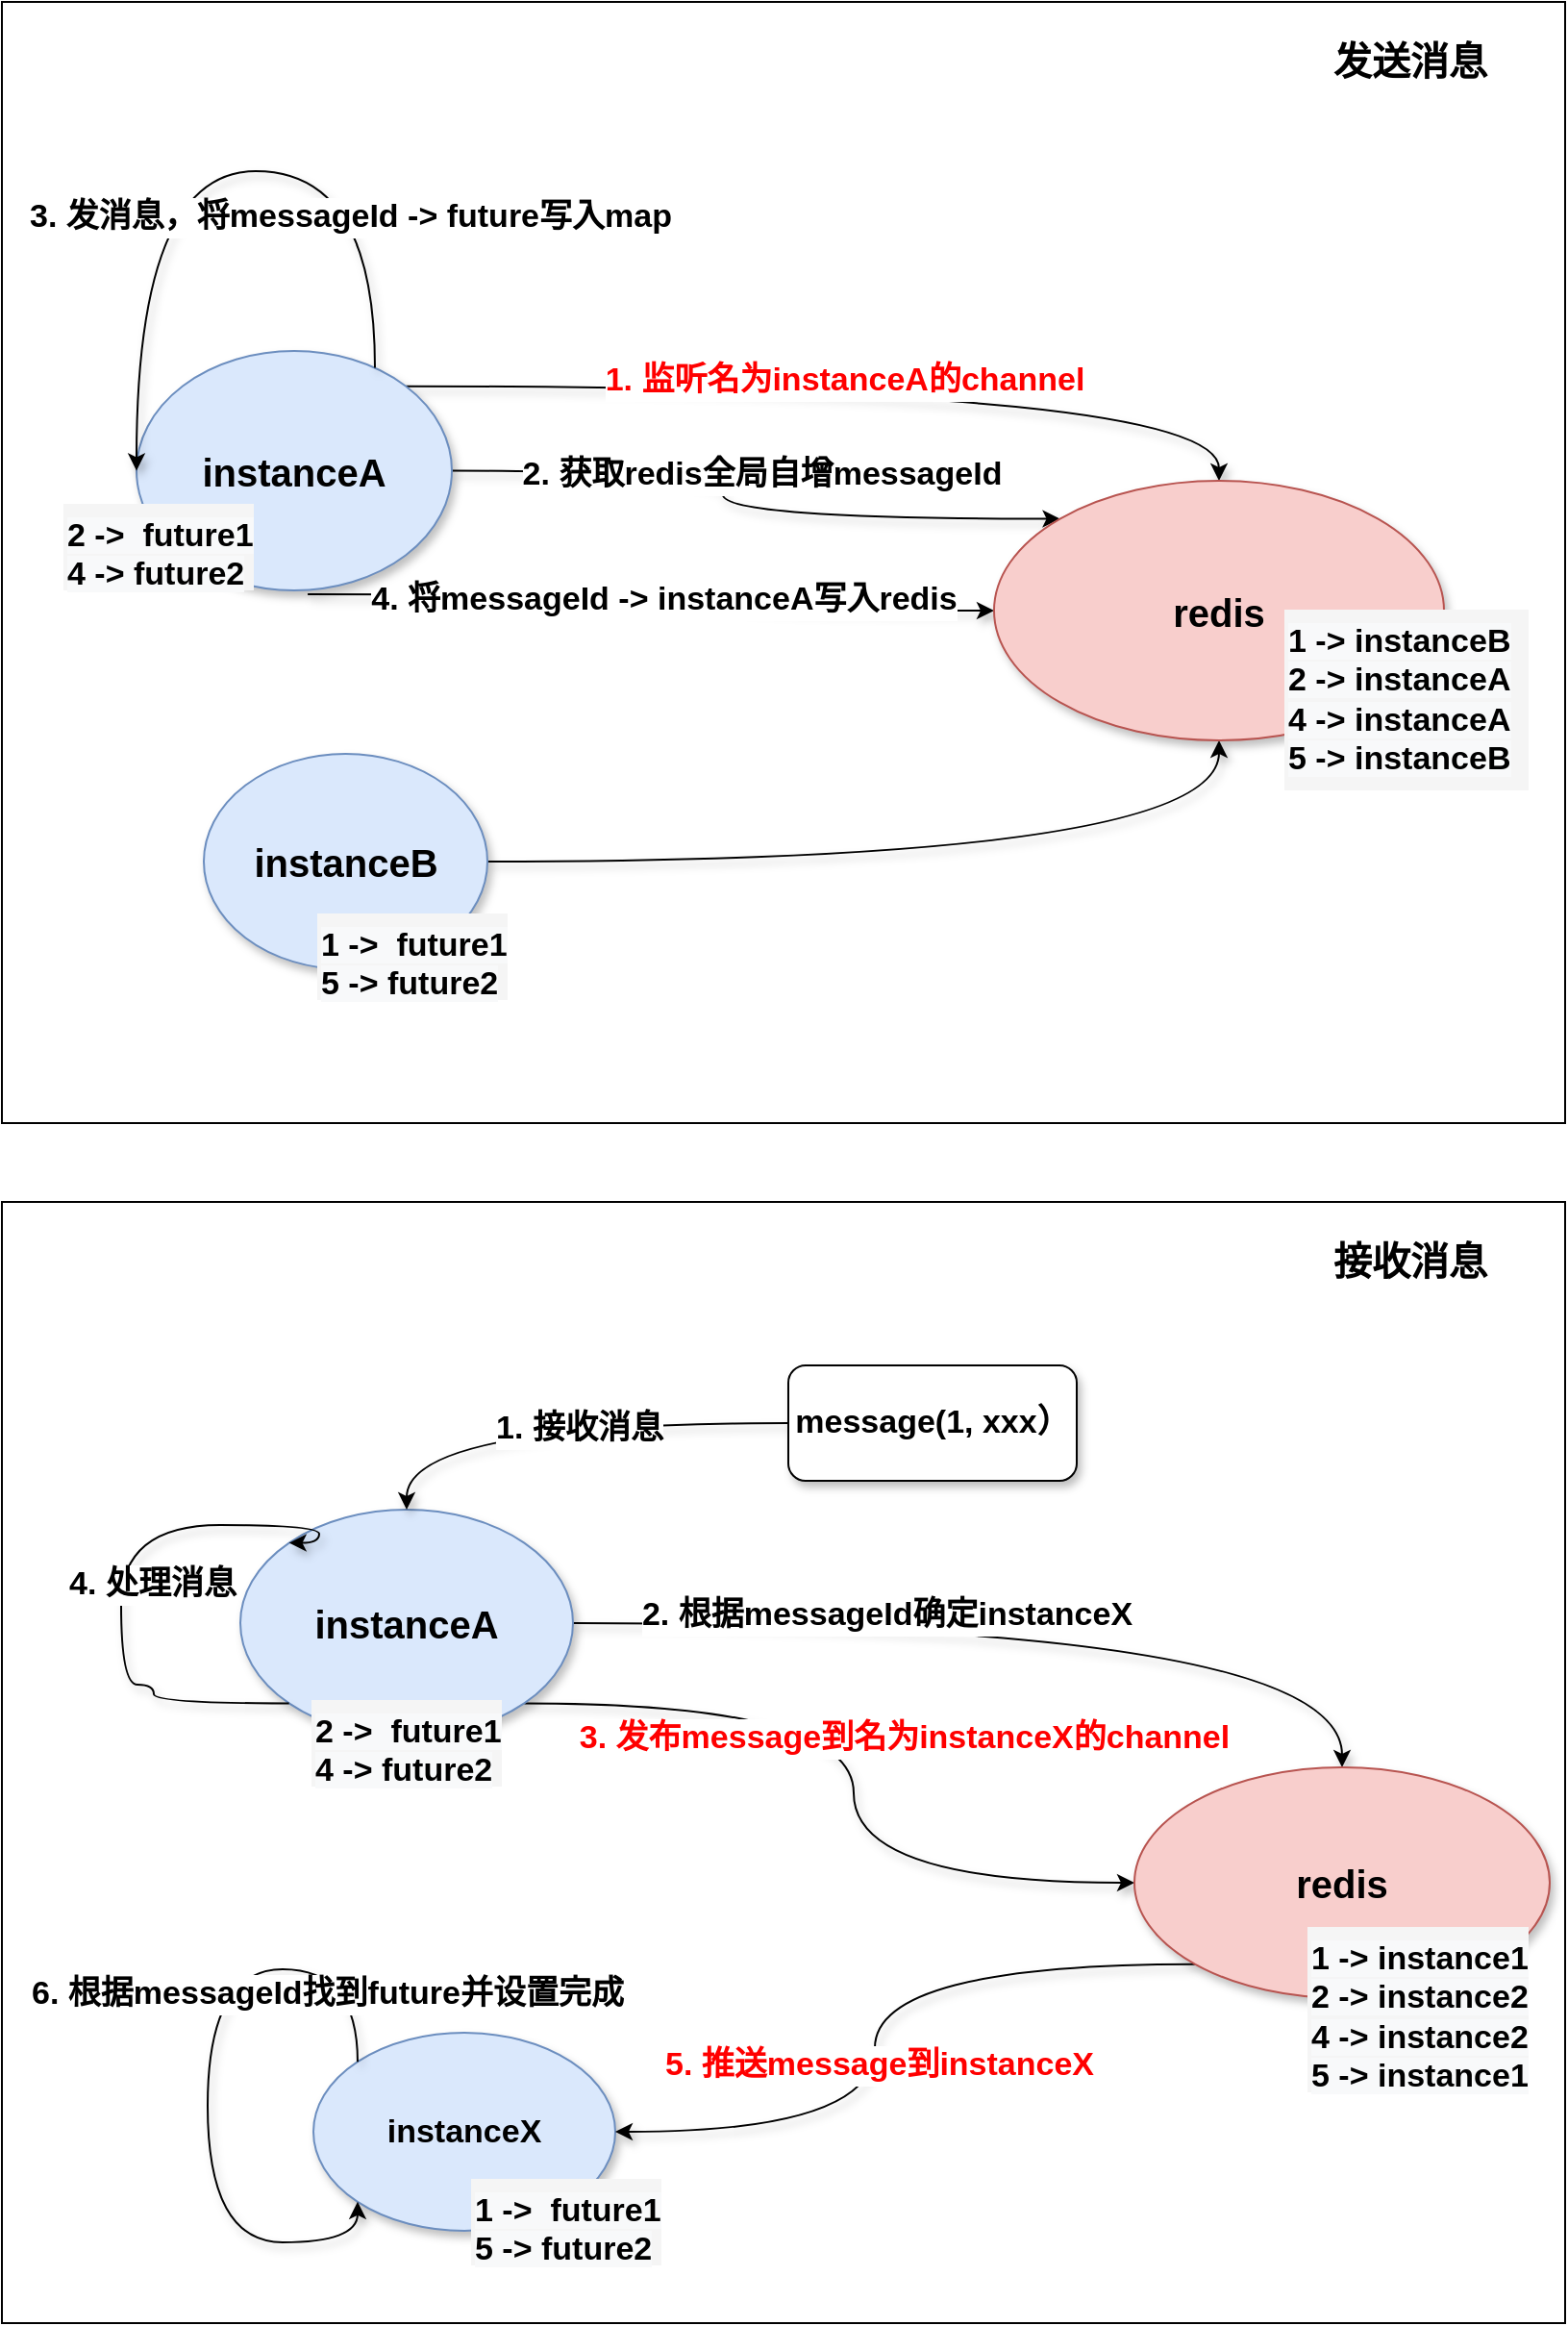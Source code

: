 <mxfile version="14.9.0" type="github">
  <diagram id="ufvtTBX9XcGbtVeZ4vEE" name="Page-1">
    <mxGraphModel dx="1382" dy="1941" grid="0" gridSize="10" guides="1" tooltips="1" connect="1" arrows="1" fold="1" page="1" pageScale="1" pageWidth="827" pageHeight="1169" math="0" shadow="0">
      <root>
        <mxCell id="0" />
        <mxCell id="1" parent="0" />
        <mxCell id="Ue7l324565NYZeZrQIcZ-65" value="" style="rounded=0;whiteSpace=wrap;html=1;fontSize=17;fontStyle=1;" vertex="1" parent="1">
          <mxGeometry x="10" y="560" width="813" height="583" as="geometry" />
        </mxCell>
        <mxCell id="Ue7l324565NYZeZrQIcZ-66" value="接收消息" style="text;html=1;strokeColor=none;fillColor=none;align=center;verticalAlign=middle;whiteSpace=wrap;rounded=0;fontSize=20;fontStyle=1;shadow=0;" vertex="1" parent="1">
          <mxGeometry x="697" y="580" width="91" height="20" as="geometry" />
        </mxCell>
        <mxCell id="Ue7l324565NYZeZrQIcZ-62" value="" style="rounded=0;whiteSpace=wrap;html=1;fontSize=17;fontStyle=1;" vertex="1" parent="1">
          <mxGeometry x="10" y="-64" width="813" height="583" as="geometry" />
        </mxCell>
        <mxCell id="Ue7l324565NYZeZrQIcZ-7" style="rounded=0;orthogonalLoop=1;jettySize=auto;html=1;entryX=0.5;entryY=0;entryDx=0;entryDy=0;fontSize=17;exitX=1;exitY=0;exitDx=0;exitDy=0;edgeStyle=orthogonalEdgeStyle;curved=1;fontStyle=1;shadow=1;" edge="1" parent="1" source="Ue7l324565NYZeZrQIcZ-1" target="Ue7l324565NYZeZrQIcZ-3">
          <mxGeometry relative="1" as="geometry" />
        </mxCell>
        <mxCell id="Ue7l324565NYZeZrQIcZ-54" value="1.&amp;nbsp;监听名为instanceA的channel" style="edgeLabel;html=1;align=center;verticalAlign=middle;resizable=0;points=[];fontSize=17;fontStyle=1;fontColor=#FF0000;" vertex="1" connectable="0" parent="Ue7l324565NYZeZrQIcZ-7">
          <mxGeometry x="-0.237" y="-2" relative="1" as="geometry">
            <mxPoint x="48" y="-5" as="offset" />
          </mxGeometry>
        </mxCell>
        <mxCell id="Ue7l324565NYZeZrQIcZ-55" style="rounded=0;orthogonalLoop=1;jettySize=auto;html=1;entryX=0;entryY=0;entryDx=0;entryDy=0;fontSize=17;exitX=1;exitY=0.5;exitDx=0;exitDy=0;edgeStyle=orthogonalEdgeStyle;curved=1;fontStyle=1;shadow=1;" edge="1" parent="1" source="Ue7l324565NYZeZrQIcZ-1" target="Ue7l324565NYZeZrQIcZ-3">
          <mxGeometry relative="1" as="geometry" />
        </mxCell>
        <mxCell id="Ue7l324565NYZeZrQIcZ-56" value="2.&amp;nbsp;获取redis全局自增messageId" style="edgeLabel;html=1;align=center;verticalAlign=middle;resizable=0;points=[];fontSize=17;fontStyle=1" vertex="1" connectable="0" parent="Ue7l324565NYZeZrQIcZ-55">
          <mxGeometry x="-0.377" relative="1" as="geometry">
            <mxPoint x="54" y="2" as="offset" />
          </mxGeometry>
        </mxCell>
        <mxCell id="Ue7l324565NYZeZrQIcZ-59" style="edgeStyle=orthogonalEdgeStyle;curved=1;rounded=0;orthogonalLoop=1;jettySize=auto;html=1;entryX=0;entryY=0.5;entryDx=0;entryDy=0;fontSize=17;fontStyle=1;exitX=0.543;exitY=1.016;exitDx=0;exitDy=0;exitPerimeter=0;shadow=1;" edge="1" parent="1" source="Ue7l324565NYZeZrQIcZ-1" target="Ue7l324565NYZeZrQIcZ-3">
          <mxGeometry relative="1" as="geometry" />
        </mxCell>
        <mxCell id="Ue7l324565NYZeZrQIcZ-60" value="4.&amp;nbsp;将messageId -&amp;gt; instanceA写入redis" style="edgeLabel;html=1;align=center;verticalAlign=middle;resizable=0;points=[];fontSize=17;fontStyle=1" vertex="1" connectable="0" parent="Ue7l324565NYZeZrQIcZ-59">
          <mxGeometry x="-0.855" y="1" relative="1" as="geometry">
            <mxPoint x="158" y="4" as="offset" />
          </mxGeometry>
        </mxCell>
        <mxCell id="Ue7l324565NYZeZrQIcZ-1" value="instanceA" style="ellipse;whiteSpace=wrap;html=1;fontSize=20;fontStyle=1;fillColor=#dae8fc;strokeColor=#6c8ebf;shadow=1;" vertex="1" parent="1">
          <mxGeometry x="80" y="117.5" width="164" height="124.5" as="geometry" />
        </mxCell>
        <mxCell id="Ue7l324565NYZeZrQIcZ-8" style="edgeStyle=orthogonalEdgeStyle;rounded=0;orthogonalLoop=1;jettySize=auto;html=1;entryX=0.5;entryY=1;entryDx=0;entryDy=0;fontSize=17;curved=1;fontStyle=1;shadow=1;" edge="1" parent="1" source="Ue7l324565NYZeZrQIcZ-2" target="Ue7l324565NYZeZrQIcZ-3">
          <mxGeometry relative="1" as="geometry" />
        </mxCell>
        <mxCell id="Ue7l324565NYZeZrQIcZ-2" value="instanceB" style="ellipse;whiteSpace=wrap;html=1;fontSize=20;fontStyle=1;fillColor=#dae8fc;strokeColor=#6c8ebf;shadow=1;" vertex="1" parent="1">
          <mxGeometry x="115" y="327" width="147.5" height="112" as="geometry" />
        </mxCell>
        <mxCell id="Ue7l324565NYZeZrQIcZ-3" value="redis" style="ellipse;whiteSpace=wrap;html=1;fontSize=20;fontStyle=1;fillColor=#f8cecc;strokeColor=#b85450;shadow=1;" vertex="1" parent="1">
          <mxGeometry x="526" y="185" width="234" height="135" as="geometry" />
        </mxCell>
        <mxCell id="Ue7l324565NYZeZrQIcZ-9" style="edgeStyle=orthogonalEdgeStyle;rounded=0;orthogonalLoop=1;jettySize=auto;html=1;entryX=0.5;entryY=0;entryDx=0;entryDy=0;fontSize=17;fontStyle=1;curved=1;shadow=1;" edge="1" source="Ue7l324565NYZeZrQIcZ-10" target="Ue7l324565NYZeZrQIcZ-13" parent="1">
          <mxGeometry relative="1" as="geometry" />
        </mxCell>
        <mxCell id="Ue7l324565NYZeZrQIcZ-28" value="2.&amp;nbsp;根据messageId确定instanceX" style="edgeLabel;html=1;align=center;verticalAlign=middle;resizable=0;points=[];fontSize=17;fontStyle=1" vertex="1" connectable="0" parent="Ue7l324565NYZeZrQIcZ-9">
          <mxGeometry x="-0.315" y="-4" relative="1" as="geometry">
            <mxPoint y="-8" as="offset" />
          </mxGeometry>
        </mxCell>
        <mxCell id="Ue7l324565NYZeZrQIcZ-32" style="edgeStyle=orthogonalEdgeStyle;rounded=0;orthogonalLoop=1;jettySize=auto;html=1;exitX=1;exitY=1;exitDx=0;exitDy=0;entryX=0;entryY=0.5;entryDx=0;entryDy=0;fontSize=17;fontStyle=1;curved=1;shadow=1;" edge="1" parent="1" source="Ue7l324565NYZeZrQIcZ-10" target="Ue7l324565NYZeZrQIcZ-13">
          <mxGeometry relative="1" as="geometry" />
        </mxCell>
        <mxCell id="Ue7l324565NYZeZrQIcZ-33" value="3.&amp;nbsp;发布message到名为instanceX的channel" style="edgeLabel;html=1;align=center;verticalAlign=middle;resizable=0;points=[];fontSize=17;fontStyle=1;fontColor=#FF0000;" vertex="1" connectable="0" parent="Ue7l324565NYZeZrQIcZ-32">
          <mxGeometry x="-0.372" y="1" relative="1" as="geometry">
            <mxPoint x="68" y="19" as="offset" />
          </mxGeometry>
        </mxCell>
        <mxCell id="Ue7l324565NYZeZrQIcZ-10" value="instanceA" style="ellipse;whiteSpace=wrap;html=1;fontSize=20;fontStyle=1;fillColor=#dae8fc;strokeColor=#6c8ebf;shadow=1;" vertex="1" parent="1">
          <mxGeometry x="134" y="720" width="173" height="118" as="geometry" />
        </mxCell>
        <mxCell id="Ue7l324565NYZeZrQIcZ-12" value="instanceX" style="ellipse;whiteSpace=wrap;html=1;fontSize=17;fontStyle=1;fillColor=#dae8fc;strokeColor=#6c8ebf;shadow=1;" vertex="1" parent="1">
          <mxGeometry x="172" y="992" width="157" height="103" as="geometry" />
        </mxCell>
        <mxCell id="Ue7l324565NYZeZrQIcZ-35" style="edgeStyle=orthogonalEdgeStyle;rounded=0;orthogonalLoop=1;jettySize=auto;html=1;exitX=0;exitY=1;exitDx=0;exitDy=0;entryX=1;entryY=0.5;entryDx=0;entryDy=0;fontSize=17;fontStyle=1;curved=1;fontColor=#FF0000;shadow=1;" edge="1" parent="1" source="Ue7l324565NYZeZrQIcZ-13" target="Ue7l324565NYZeZrQIcZ-12">
          <mxGeometry relative="1" as="geometry" />
        </mxCell>
        <mxCell id="Ue7l324565NYZeZrQIcZ-36" value="5.&amp;nbsp;推送message到instanceX" style="edgeLabel;html=1;align=center;verticalAlign=middle;resizable=0;points=[];fontSize=17;fontStyle=1;fontColor=#FF0000;" vertex="1" connectable="0" parent="Ue7l324565NYZeZrQIcZ-35">
          <mxGeometry x="0.125" y="2" relative="1" as="geometry">
            <mxPoint as="offset" />
          </mxGeometry>
        </mxCell>
        <mxCell id="Ue7l324565NYZeZrQIcZ-13" value="redis" style="ellipse;whiteSpace=wrap;html=1;fontSize=20;fontStyle=1;fillColor=#f8cecc;strokeColor=#b85450;shadow=1;" vertex="1" parent="1">
          <mxGeometry x="599" y="854" width="216" height="120" as="geometry" />
        </mxCell>
        <mxCell id="Ue7l324565NYZeZrQIcZ-18" style="edgeStyle=orthogonalEdgeStyle;rounded=0;orthogonalLoop=1;jettySize=auto;html=1;fontSize=17;fontStyle=1;curved=1;shadow=1;" edge="1" parent="1" source="Ue7l324565NYZeZrQIcZ-17" target="Ue7l324565NYZeZrQIcZ-10">
          <mxGeometry relative="1" as="geometry" />
        </mxCell>
        <mxCell id="Ue7l324565NYZeZrQIcZ-22" value="1.&amp;nbsp;接收消息" style="edgeLabel;html=1;align=center;verticalAlign=middle;resizable=0;points=[];fontSize=17;fontStyle=1" vertex="1" connectable="0" parent="Ue7l324565NYZeZrQIcZ-18">
          <mxGeometry x="-0.081" y="-3" relative="1" as="geometry">
            <mxPoint x="3" y="6" as="offset" />
          </mxGeometry>
        </mxCell>
        <mxCell id="Ue7l324565NYZeZrQIcZ-17" value="message(1, xxx）" style="rounded=1;whiteSpace=wrap;html=1;fontSize=17;fontStyle=1;shadow=1;" vertex="1" parent="1">
          <mxGeometry x="419" y="645" width="150" height="60" as="geometry" />
        </mxCell>
        <mxCell id="Ue7l324565NYZeZrQIcZ-43" style="edgeStyle=orthogonalEdgeStyle;rounded=0;orthogonalLoop=1;jettySize=auto;html=1;exitX=0;exitY=1;exitDx=0;exitDy=0;entryX=0;entryY=0;entryDx=0;entryDy=0;fontSize=17;curved=1;fontStyle=1;shadow=1;" edge="1" parent="1" source="Ue7l324565NYZeZrQIcZ-10" target="Ue7l324565NYZeZrQIcZ-10">
          <mxGeometry relative="1" as="geometry">
            <Array as="points">
              <mxPoint x="89" y="821" />
              <mxPoint x="89" y="811" />
              <mxPoint x="72" y="811" />
              <mxPoint x="72" y="728" />
              <mxPoint x="175" y="728" />
              <mxPoint x="175" y="737" />
            </Array>
          </mxGeometry>
        </mxCell>
        <mxCell id="Ue7l324565NYZeZrQIcZ-44" value="4.&amp;nbsp;处理消息" style="edgeLabel;html=1;align=center;verticalAlign=middle;resizable=0;points=[];fontSize=17;fontStyle=1" vertex="1" connectable="0" parent="Ue7l324565NYZeZrQIcZ-43">
          <mxGeometry x="0.276" relative="1" as="geometry">
            <mxPoint x="-1" y="31" as="offset" />
          </mxGeometry>
        </mxCell>
        <mxCell id="Ue7l324565NYZeZrQIcZ-45" value="&lt;span style=&quot;color: rgb(0, 0, 0); font-family: helvetica; font-size: 17px; font-style: normal; letter-spacing: normal; text-align: center; text-indent: 0px; text-transform: none; word-spacing: 0px; background-color: rgb(248, 249, 250); display: inline; float: none;&quot;&gt;1 -&amp;gt; instance1&lt;/span&gt;&lt;br style=&quot;color: rgb(0, 0, 0); font-family: helvetica; font-size: 17px; font-style: normal; letter-spacing: normal; text-align: center; text-indent: 0px; text-transform: none; word-spacing: 0px; background-color: rgb(248, 249, 250);&quot;&gt;&lt;span style=&quot;color: rgb(0, 0, 0); font-family: helvetica; font-size: 17px; font-style: normal; letter-spacing: normal; text-align: center; text-indent: 0px; text-transform: none; word-spacing: 0px; background-color: rgb(248, 249, 250); display: inline; float: none;&quot;&gt;2 -&amp;gt; instance2&lt;/span&gt;&lt;br style=&quot;color: rgb(0, 0, 0); font-family: helvetica; font-size: 17px; font-style: normal; letter-spacing: normal; text-align: center; text-indent: 0px; text-transform: none; word-spacing: 0px; background-color: rgb(248, 249, 250);&quot;&gt;&lt;span style=&quot;color: rgb(0, 0, 0); font-family: helvetica; font-size: 17px; font-style: normal; letter-spacing: normal; text-align: center; text-indent: 0px; text-transform: none; word-spacing: 0px; background-color: rgb(248, 249, 250); display: inline; float: none;&quot;&gt;4 -&amp;gt; instance2&lt;/span&gt;&lt;br style=&quot;color: rgb(0, 0, 0); font-family: helvetica; font-size: 17px; font-style: normal; letter-spacing: normal; text-align: center; text-indent: 0px; text-transform: none; word-spacing: 0px; background-color: rgb(248, 249, 250);&quot;&gt;&lt;span style=&quot;color: rgb(0, 0, 0); font-family: helvetica; font-size: 17px; font-style: normal; letter-spacing: normal; text-align: center; text-indent: 0px; text-transform: none; word-spacing: 0px; background-color: rgb(248, 249, 250); display: inline; float: none;&quot;&gt;5 -&amp;gt; instance1&lt;/span&gt;" style="text;whiteSpace=wrap;html=1;fontSize=17;fontStyle=1;fillColor=#f5f5f5;fontColor=#333333;" vertex="1" parent="1">
          <mxGeometry x="689" y="937" width="115" height="86" as="geometry" />
        </mxCell>
        <mxCell id="Ue7l324565NYZeZrQIcZ-46" style="edgeStyle=orthogonalEdgeStyle;curved=1;rounded=0;orthogonalLoop=1;jettySize=auto;html=1;entryX=0;entryY=1;entryDx=0;entryDy=0;fontSize=17;exitX=0;exitY=0;exitDx=0;exitDy=0;fontStyle=1;shadow=1;" edge="1" parent="1" source="Ue7l324565NYZeZrQIcZ-12" target="Ue7l324565NYZeZrQIcZ-12">
          <mxGeometry relative="1" as="geometry">
            <Array as="points">
              <mxPoint x="195" y="959" />
              <mxPoint x="117" y="959" />
              <mxPoint x="117" y="1101" />
              <mxPoint x="195" y="1101" />
            </Array>
          </mxGeometry>
        </mxCell>
        <mxCell id="Ue7l324565NYZeZrQIcZ-47" value="6. 根据messageId找到future并设置完成" style="edgeLabel;html=1;align=center;verticalAlign=middle;resizable=0;points=[];fontSize=17;fontStyle=1" vertex="1" connectable="0" parent="Ue7l324565NYZeZrQIcZ-46">
          <mxGeometry x="-0.21" relative="1" as="geometry">
            <mxPoint x="62" y="-6" as="offset" />
          </mxGeometry>
        </mxCell>
        <mxCell id="Ue7l324565NYZeZrQIcZ-50" value="&lt;span style=&quot;color: rgb(0, 0, 0); font-family: helvetica; font-size: 17px; font-style: normal; letter-spacing: normal; text-align: center; text-indent: 0px; text-transform: none; word-spacing: 0px; background-color: rgb(248, 249, 250); display: inline; float: none;&quot;&gt;1 -&amp;gt;&amp;nbsp; future1&lt;/span&gt;&lt;br style=&quot;color: rgb(0, 0, 0); font-family: helvetica; font-size: 17px; font-style: normal; letter-spacing: normal; text-align: center; text-indent: 0px; text-transform: none; word-spacing: 0px; background-color: rgb(248, 249, 250);&quot;&gt;&lt;span style=&quot;color: rgb(0, 0, 0); font-family: helvetica; font-size: 17px; font-style: normal; letter-spacing: normal; text-align: center; text-indent: 0px; text-transform: none; word-spacing: 0px; background-color: rgb(248, 249, 250); display: inline; float: none;&quot;&gt;5 -&amp;gt; future2&lt;/span&gt;" style="text;whiteSpace=wrap;html=1;fontSize=17;fontStyle=1;fillColor=#f5f5f5;fontColor=#333333;" vertex="1" parent="1">
          <mxGeometry x="254" y="1068" width="99" height="45" as="geometry" />
        </mxCell>
        <mxCell id="Ue7l324565NYZeZrQIcZ-51" value="&lt;span style=&quot;color: rgb(0 , 0 , 0) ; font-family: &amp;quot;helvetica&amp;quot; ; font-size: 17px ; font-style: normal ; letter-spacing: normal ; text-align: center ; text-indent: 0px ; text-transform: none ; word-spacing: 0px ; background-color: rgb(248 , 249 , 250) ; display: inline ; float: none&quot;&gt;2 -&amp;gt;&amp;nbsp; future1&lt;/span&gt;&lt;br style=&quot;color: rgb(0 , 0 , 0) ; font-family: &amp;quot;helvetica&amp;quot; ; font-size: 17px ; font-style: normal ; letter-spacing: normal ; text-align: center ; text-indent: 0px ; text-transform: none ; word-spacing: 0px ; background-color: rgb(248 , 249 , 250)&quot;&gt;&lt;span style=&quot;color: rgb(0 , 0 , 0) ; font-family: &amp;quot;helvetica&amp;quot; ; font-size: 17px ; font-style: normal ; letter-spacing: normal ; text-align: center ; text-indent: 0px ; text-transform: none ; word-spacing: 0px ; background-color: rgb(248 , 249 , 250) ; display: inline ; float: none&quot;&gt;4 -&amp;gt; future2&lt;/span&gt;" style="text;whiteSpace=wrap;html=1;fontSize=17;fontStyle=1;fillColor=#f5f5f5;fontColor=#333333;" vertex="1" parent="1">
          <mxGeometry x="42" y="197" width="99" height="45" as="geometry" />
        </mxCell>
        <mxCell id="Ue7l324565NYZeZrQIcZ-52" style="edgeStyle=orthogonalEdgeStyle;curved=1;rounded=0;orthogonalLoop=1;jettySize=auto;html=1;entryX=0;entryY=0.5;entryDx=0;entryDy=0;fontSize=17;fontStyle=1;shadow=1;" edge="1" parent="1" source="Ue7l324565NYZeZrQIcZ-1" target="Ue7l324565NYZeZrQIcZ-1">
          <mxGeometry relative="1" as="geometry">
            <Array as="points">
              <mxPoint x="204" y="24" />
              <mxPoint x="80" y="24" />
            </Array>
          </mxGeometry>
        </mxCell>
        <mxCell id="Ue7l324565NYZeZrQIcZ-53" value="3.&amp;nbsp;发消息，将messageId -&amp;gt; future写入map" style="edgeLabel;html=1;align=center;verticalAlign=middle;resizable=0;points=[];fontSize=17;fontStyle=1" vertex="1" connectable="0" parent="Ue7l324565NYZeZrQIcZ-52">
          <mxGeometry x="-0.187" relative="1" as="geometry">
            <mxPoint x="40" y="24" as="offset" />
          </mxGeometry>
        </mxCell>
        <mxCell id="Ue7l324565NYZeZrQIcZ-57" value="&lt;span style=&quot;color: rgb(0, 0, 0); font-family: helvetica; font-size: 17px; font-style: normal; letter-spacing: normal; text-align: center; text-indent: 0px; text-transform: none; word-spacing: 0px; background-color: rgb(248, 249, 250); display: inline; float: none;&quot;&gt;1 -&amp;gt; instanceB&lt;/span&gt;&lt;br style=&quot;color: rgb(0, 0, 0); font-family: helvetica; font-size: 17px; font-style: normal; letter-spacing: normal; text-align: center; text-indent: 0px; text-transform: none; word-spacing: 0px; background-color: rgb(248, 249, 250);&quot;&gt;&lt;span style=&quot;color: rgb(0, 0, 0); font-family: helvetica; font-size: 17px; font-style: normal; letter-spacing: normal; text-align: center; text-indent: 0px; text-transform: none; word-spacing: 0px; background-color: rgb(248, 249, 250); display: inline; float: none;&quot;&gt;2 -&amp;gt; instanceA&lt;/span&gt;&lt;br style=&quot;color: rgb(0, 0, 0); font-family: helvetica; font-size: 17px; font-style: normal; letter-spacing: normal; text-align: center; text-indent: 0px; text-transform: none; word-spacing: 0px; background-color: rgb(248, 249, 250);&quot;&gt;&lt;span style=&quot;color: rgb(0, 0, 0); font-family: helvetica; font-size: 17px; font-style: normal; letter-spacing: normal; text-align: center; text-indent: 0px; text-transform: none; word-spacing: 0px; background-color: rgb(248, 249, 250); display: inline; float: none;&quot;&gt;4 -&amp;gt; instanceA&lt;/span&gt;&lt;br style=&quot;color: rgb(0, 0, 0); font-family: helvetica; font-size: 17px; font-style: normal; letter-spacing: normal; text-align: center; text-indent: 0px; text-transform: none; word-spacing: 0px; background-color: rgb(248, 249, 250);&quot;&gt;&lt;span style=&quot;color: rgb(0, 0, 0); font-family: helvetica; font-size: 17px; font-style: normal; letter-spacing: normal; text-align: center; text-indent: 0px; text-transform: none; word-spacing: 0px; background-color: rgb(248, 249, 250); display: inline; float: none;&quot;&gt;5 -&amp;gt; instanceB&lt;/span&gt;" style="text;whiteSpace=wrap;html=1;fontSize=17;fontStyle=1;fillColor=#f5f5f5;fontColor=#333333;" vertex="1" parent="1">
          <mxGeometry x="677" y="252" width="127" height="94" as="geometry" />
        </mxCell>
        <mxCell id="Ue7l324565NYZeZrQIcZ-58" value="&lt;span style=&quot;color: rgb(0, 0, 0); font-family: helvetica; font-size: 17px; font-style: normal; letter-spacing: normal; text-align: center; text-indent: 0px; text-transform: none; word-spacing: 0px; background-color: rgb(248, 249, 250); display: inline; float: none;&quot;&gt;1 -&amp;gt;&amp;nbsp; future1&lt;/span&gt;&lt;br style=&quot;color: rgb(0, 0, 0); font-family: helvetica; font-size: 17px; font-style: normal; letter-spacing: normal; text-align: center; text-indent: 0px; text-transform: none; word-spacing: 0px; background-color: rgb(248, 249, 250);&quot;&gt;&lt;span style=&quot;color: rgb(0, 0, 0); font-family: helvetica; font-size: 17px; font-style: normal; letter-spacing: normal; text-align: center; text-indent: 0px; text-transform: none; word-spacing: 0px; background-color: rgb(248, 249, 250); display: inline; float: none;&quot;&gt;5 -&amp;gt; future2&lt;/span&gt;" style="text;whiteSpace=wrap;html=1;fontSize=17;fontStyle=1;fillColor=#f5f5f5;fontColor=#333333;" vertex="1" parent="1">
          <mxGeometry x="174" y="410" width="99" height="45" as="geometry" />
        </mxCell>
        <mxCell id="Ue7l324565NYZeZrQIcZ-61" value="发送消息" style="text;html=1;strokeColor=none;fillColor=none;align=center;verticalAlign=middle;whiteSpace=wrap;rounded=0;fontSize=20;fontStyle=1" vertex="1" parent="1">
          <mxGeometry x="697" y="-44" width="91" height="20" as="geometry" />
        </mxCell>
        <mxCell id="Ue7l324565NYZeZrQIcZ-67" value="&lt;span style=&quot;color: rgb(0 , 0 , 0) ; font-family: &amp;quot;helvetica&amp;quot; ; font-size: 17px ; font-style: normal ; letter-spacing: normal ; text-align: center ; text-indent: 0px ; text-transform: none ; word-spacing: 0px ; background-color: rgb(248 , 249 , 250) ; display: inline ; float: none&quot;&gt;2 -&amp;gt;&amp;nbsp; future1&lt;/span&gt;&lt;br style=&quot;color: rgb(0 , 0 , 0) ; font-family: &amp;quot;helvetica&amp;quot; ; font-size: 17px ; font-style: normal ; letter-spacing: normal ; text-align: center ; text-indent: 0px ; text-transform: none ; word-spacing: 0px ; background-color: rgb(248 , 249 , 250)&quot;&gt;&lt;span style=&quot;color: rgb(0 , 0 , 0) ; font-family: &amp;quot;helvetica&amp;quot; ; font-size: 17px ; font-style: normal ; letter-spacing: normal ; text-align: center ; text-indent: 0px ; text-transform: none ; word-spacing: 0px ; background-color: rgb(248 , 249 , 250) ; display: inline ; float: none&quot;&gt;4 -&amp;gt; future2&lt;/span&gt;" style="text;whiteSpace=wrap;html=1;fontSize=17;fontStyle=1;fillColor=#f5f5f5;fontColor=#333333;" vertex="1" parent="1">
          <mxGeometry x="171" y="819" width="99" height="45" as="geometry" />
        </mxCell>
      </root>
    </mxGraphModel>
  </diagram>
</mxfile>
